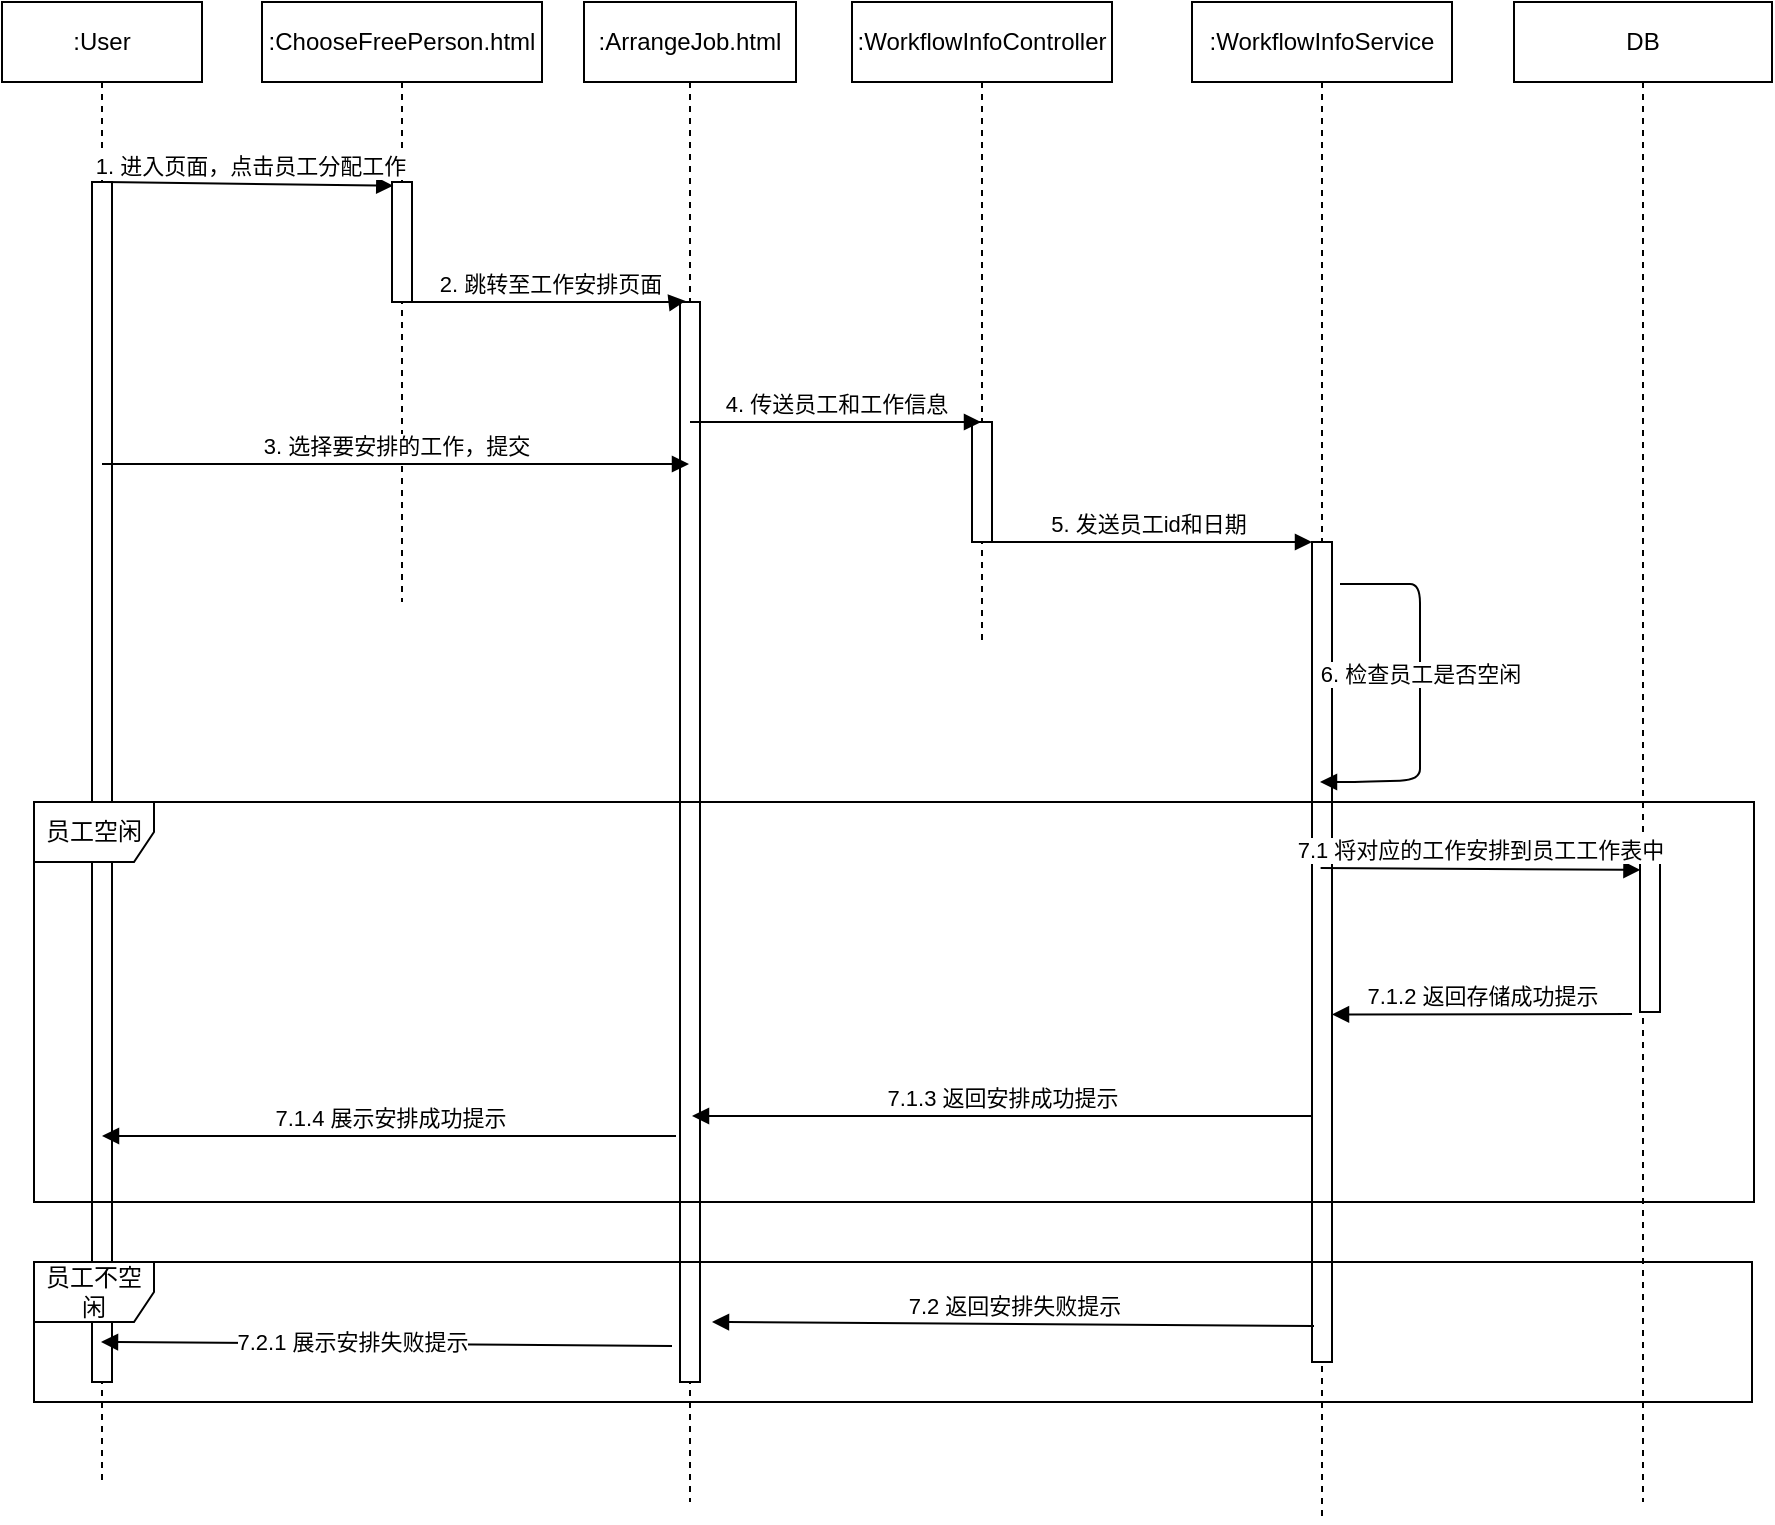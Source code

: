 <mxfile>
    <diagram id="04IZSYbgauqlpSg7I90b" name="第 1 页">
        <mxGraphModel dx="2053" dy="931" grid="1" gridSize="10" guides="1" tooltips="1" connect="1" arrows="1" fold="1" page="1" pageScale="1" pageWidth="827" pageHeight="1169" math="0" shadow="0">
            <root>
                <mxCell id="0"/>
                <mxCell id="1" parent="0"/>
                <mxCell id="2" value=":User" style="shape=umlLifeline;perimeter=lifelinePerimeter;whiteSpace=wrap;html=1;container=1;collapsible=0;recursiveResize=0;outlineConnect=0;" vertex="1" parent="1">
                    <mxGeometry x="165" y="80" width="100" height="740" as="geometry"/>
                </mxCell>
                <mxCell id="3" value="" style="html=1;points=[];perimeter=orthogonalPerimeter;" vertex="1" parent="2">
                    <mxGeometry x="45" y="90" width="10" height="600" as="geometry"/>
                </mxCell>
                <mxCell id="4" value=":ChooseFreePerson.html" style="shape=umlLifeline;perimeter=lifelinePerimeter;whiteSpace=wrap;html=1;container=1;collapsible=0;recursiveResize=0;outlineConnect=0;" vertex="1" parent="1">
                    <mxGeometry x="295" y="80" width="140" height="300" as="geometry"/>
                </mxCell>
                <mxCell id="9" value="" style="html=1;points=[];perimeter=orthogonalPerimeter;" vertex="1" parent="4">
                    <mxGeometry x="65" y="90" width="10" height="60" as="geometry"/>
                </mxCell>
                <mxCell id="5" value=":ArrangeJob.html" style="shape=umlLifeline;perimeter=lifelinePerimeter;whiteSpace=wrap;html=1;container=1;collapsible=0;recursiveResize=0;outlineConnect=0;" vertex="1" parent="1">
                    <mxGeometry x="456" y="80" width="106" height="750" as="geometry"/>
                </mxCell>
                <mxCell id="13" value="" style="html=1;points=[];perimeter=orthogonalPerimeter;" vertex="1" parent="5">
                    <mxGeometry x="48" y="150" width="10" height="540" as="geometry"/>
                </mxCell>
                <mxCell id="6" value=":WorkflowInfoController" style="shape=umlLifeline;perimeter=lifelinePerimeter;whiteSpace=wrap;html=1;container=1;collapsible=0;recursiveResize=0;outlineConnect=0;" vertex="1" parent="1">
                    <mxGeometry x="590" y="80" width="130" height="320" as="geometry"/>
                </mxCell>
                <mxCell id="17" value="" style="html=1;points=[];perimeter=orthogonalPerimeter;" vertex="1" parent="6">
                    <mxGeometry x="60" y="210" width="10" height="60" as="geometry"/>
                </mxCell>
                <mxCell id="7" value=":WorkflowInfoService" style="shape=umlLifeline;perimeter=lifelinePerimeter;whiteSpace=wrap;html=1;container=1;collapsible=0;recursiveResize=0;outlineConnect=0;" vertex="1" parent="1">
                    <mxGeometry x="760" y="80" width="130" height="760" as="geometry"/>
                </mxCell>
                <mxCell id="19" value="" style="html=1;points=[];perimeter=orthogonalPerimeter;" vertex="1" parent="7">
                    <mxGeometry x="60" y="270" width="10" height="410" as="geometry"/>
                </mxCell>
                <mxCell id="22" value="6. 检查员工是否空闲" style="html=1;verticalAlign=bottom;endArrow=block;" edge="1" parent="7">
                    <mxGeometry width="80" relative="1" as="geometry">
                        <mxPoint x="74" y="291" as="sourcePoint"/>
                        <mxPoint x="64" y="390" as="targetPoint"/>
                        <Array as="points">
                            <mxPoint x="94" y="291"/>
                            <mxPoint x="114" y="291"/>
                            <mxPoint x="114" y="310"/>
                            <mxPoint x="114" y="368"/>
                            <mxPoint x="114" y="389"/>
                            <mxPoint x="84" y="390"/>
                        </Array>
                    </mxGeometry>
                </mxCell>
                <mxCell id="8" value="DB" style="shape=umlLifeline;perimeter=lifelinePerimeter;whiteSpace=wrap;html=1;container=1;collapsible=0;recursiveResize=0;outlineConnect=0;" vertex="1" parent="1">
                    <mxGeometry x="921" y="80" width="129" height="750" as="geometry"/>
                </mxCell>
                <mxCell id="24" value="员工空闲" style="shape=umlFrame;whiteSpace=wrap;html=1;" vertex="1" parent="8">
                    <mxGeometry x="-740" y="400" width="860" height="200" as="geometry"/>
                </mxCell>
                <mxCell id="25" value="员工不空闲" style="shape=umlFrame;whiteSpace=wrap;html=1;" vertex="1" parent="8">
                    <mxGeometry x="-740" y="630" width="859" height="70" as="geometry"/>
                </mxCell>
                <mxCell id="12" value="1. 进入页面，点击员工分配工作" style="html=1;verticalAlign=bottom;endArrow=block;entryX=0.064;entryY=0.031;entryDx=0;entryDy=0;entryPerimeter=0;exitX=0.703;exitY=0;exitDx=0;exitDy=0;exitPerimeter=0;" edge="1" parent="1" source="3" target="9">
                    <mxGeometry x="-0.001" width="80" relative="1" as="geometry">
                        <mxPoint x="185" y="180" as="sourcePoint"/>
                        <mxPoint x="345" y="170" as="targetPoint"/>
                        <Array as="points"/>
                        <mxPoint as="offset"/>
                    </mxGeometry>
                </mxCell>
                <mxCell id="14" value="2. 跳转至工作安排页面" style="html=1;verticalAlign=bottom;endArrow=block;entryX=0.283;entryY=-0.001;entryDx=0;entryDy=0;entryPerimeter=0;" edge="1" parent="1" source="9" target="13">
                    <mxGeometry x="-0.001" width="80" relative="1" as="geometry">
                        <mxPoint x="124.03" y="180" as="sourcePoint"/>
                        <mxPoint x="502" y="240" as="targetPoint"/>
                        <Array as="points">
                            <mxPoint x="492" y="230"/>
                            <mxPoint x="502" y="230"/>
                        </Array>
                        <mxPoint as="offset"/>
                    </mxGeometry>
                </mxCell>
                <mxCell id="16" value="3. 选择要安排的工作，提交" style="html=1;verticalAlign=bottom;endArrow=block;" edge="1" parent="1" source="2" target="5">
                    <mxGeometry width="80" relative="1" as="geometry">
                        <mxPoint x="372" y="290" as="sourcePoint"/>
                        <mxPoint x="442" y="310" as="targetPoint"/>
                        <Array as="points">
                            <mxPoint x="432" y="311"/>
                        </Array>
                    </mxGeometry>
                </mxCell>
                <mxCell id="18" value="4. 传送员工和工作信息" style="html=1;verticalAlign=bottom;endArrow=block;" edge="1" parent="1" source="5" target="6">
                    <mxGeometry width="80" relative="1" as="geometry">
                        <mxPoint x="520" y="330" as="sourcePoint"/>
                        <mxPoint x="600" y="330" as="targetPoint"/>
                        <Array as="points">
                            <mxPoint x="600" y="290"/>
                        </Array>
                    </mxGeometry>
                </mxCell>
                <mxCell id="20" value="5. 发送员工id和日期" style="html=1;verticalAlign=bottom;endArrow=block;" edge="1" parent="1" source="6" target="19">
                    <mxGeometry width="80" relative="1" as="geometry">
                        <mxPoint x="660" y="330" as="sourcePoint"/>
                        <mxPoint x="740" y="330" as="targetPoint"/>
                        <Array as="points">
                            <mxPoint x="700" y="350"/>
                        </Array>
                    </mxGeometry>
                </mxCell>
                <mxCell id="27" value="" style="html=1;points=[];perimeter=orthogonalPerimeter;" vertex="1" parent="1">
                    <mxGeometry x="984" y="505" width="10" height="80" as="geometry"/>
                </mxCell>
                <mxCell id="28" value="7.1 将对应的工作安排到员工工作表中" style="html=1;verticalAlign=bottom;endArrow=block;entryX=0.023;entryY=0.112;entryDx=0;entryDy=0;entryPerimeter=0;" edge="1" parent="1" target="27">
                    <mxGeometry width="80" relative="1" as="geometry">
                        <mxPoint x="824.324" y="513" as="sourcePoint"/>
                        <mxPoint x="1020" y="513" as="targetPoint"/>
                    </mxGeometry>
                </mxCell>
                <mxCell id="30" value="7.1.2 返回存储成功提示" style="html=1;verticalAlign=bottom;endArrow=block;" edge="1" parent="1">
                    <mxGeometry width="80" relative="1" as="geometry">
                        <mxPoint x="980" y="586" as="sourcePoint"/>
                        <mxPoint x="830" y="586.2" as="targetPoint"/>
                    </mxGeometry>
                </mxCell>
                <mxCell id="31" value="7.1.3 返回安排成功提示" style="html=1;verticalAlign=bottom;endArrow=block;" edge="1" parent="1">
                    <mxGeometry width="80" relative="1" as="geometry">
                        <mxPoint x="820" y="637" as="sourcePoint"/>
                        <mxPoint x="510" y="637" as="targetPoint"/>
                    </mxGeometry>
                </mxCell>
                <mxCell id="32" value="7.1.4 展示安排成功提示" style="html=1;verticalAlign=bottom;endArrow=block;" edge="1" parent="1" target="2">
                    <mxGeometry width="80" relative="1" as="geometry">
                        <mxPoint x="502" y="647" as="sourcePoint"/>
                        <mxPoint x="519.024" y="647" as="targetPoint"/>
                    </mxGeometry>
                </mxCell>
                <mxCell id="33" value="7.2 返回安排失败提示" style="html=1;verticalAlign=bottom;endArrow=block;" edge="1" parent="1">
                    <mxGeometry width="80" relative="1" as="geometry">
                        <mxPoint x="821" y="742.0" as="sourcePoint"/>
                        <mxPoint x="520" y="740" as="targetPoint"/>
                    </mxGeometry>
                </mxCell>
                <mxCell id="37" value="&lt;span style=&quot;color: rgba(0, 0, 0, 0); font-family: monospace; font-size: 0px; text-align: start; background-color: rgb(251, 251, 251);&quot;&gt;%3CmxGraphModel%3E%3Croot%3E%3CmxCell%20id%3D%220%22%2F%3E%3CmxCell%20id%3D%221%22%20parent%3D%220%22%2F%3E%3CmxCell%20id%3D%222%22%20value%3D%227.2%20%E8%BF%94%E5%9B%9E%E5%AE%89%E6%8E%92%E5%A4%B1%E8%B4%A5%E6%8F%90%E7%A4%BA%22%20style%3D%22html%3D1%3BverticalAlign%3Dbottom%3BendArrow%3Dblock%3B%22%20edge%3D%221%22%20parent%3D%221%22%3E%3CmxGeometry%20width%3D%2280%22%20relative%3D%221%22%20as%3D%22geometry%22%3E%3CmxPoint%20x%3D%22821%22%20y%3D%22742.0%22%20as%3D%22sourcePoint%22%2F%3E%3CmxPoint%20x%3D%22520%22%20y%3D%22740%22%20as%3D%22targetPoint%22%2F%3E%3C%2FmxGeometry%3E%3C%2FmxCell%3E%3C%2Froot%3E%3C%2FmxGraphModel%3E&lt;/span&gt;&lt;span style=&quot;color: rgba(0, 0, 0, 0); font-family: monospace; font-size: 0px; text-align: start; background-color: rgb(251, 251, 251);&quot;&gt;%3CmxGraphModel%3E%3Croot%3E%3CmxCell%20id%3D%220%22%2F%3E%3CmxCell%20id%3D%221%22%20parent%3D%220%22%2F%3E%3CmxCell%20id%3D%222%22%20value%3D%227.2%20%E8%BF%94%E5%9B%9E%E5%AE%89%E6%8E%92%E5%A4%B1%E8%B4%A5%E6%8F%90%E7%A4%BA%22%20style%3D%22html%3D1%3BverticalAlign%3Dbottom%3BendArrow%3Dblock%3B%22%20edge%3D%221%22%20parent%3D%221%22%3E%3CmxGeometry%20width%3D%2280%22%20relative%3D%221%22%20as%3D%22geometry%22%3E%3CmxPoint%20x%3D%22821%22%20y%3D%22742.0%22%20as%3D%22sourcePoint%22%2F%3E%3CmxPoint%20x%3D%22520%22%20y%3D%22740%22%20as%3D%22targetPoint%22%2F%3E%3C%2FmxGeometry%3E%3C%2FmxCell%3E%3C%2Froot%3E%3C%2FmxGraphModel%3E&lt;/span&gt;" style="html=1;verticalAlign=bottom;endArrow=block;" edge="1" parent="1">
                    <mxGeometry x="0.1" y="-11" width="80" relative="1" as="geometry">
                        <mxPoint x="500" y="752" as="sourcePoint"/>
                        <mxPoint x="214.5" y="750" as="targetPoint"/>
                        <mxPoint as="offset"/>
                    </mxGeometry>
                </mxCell>
                <mxCell id="38" value="&lt;span style=&quot;&quot;&gt;7.2.1 展示安排失败提示&lt;/span&gt;" style="edgeLabel;html=1;align=center;verticalAlign=middle;resizable=0;points=[];" vertex="1" connectable="0" parent="37">
                    <mxGeometry x="0.125" y="-1" relative="1" as="geometry">
                        <mxPoint as="offset"/>
                    </mxGeometry>
                </mxCell>
            </root>
        </mxGraphModel>
    </diagram>
</mxfile>